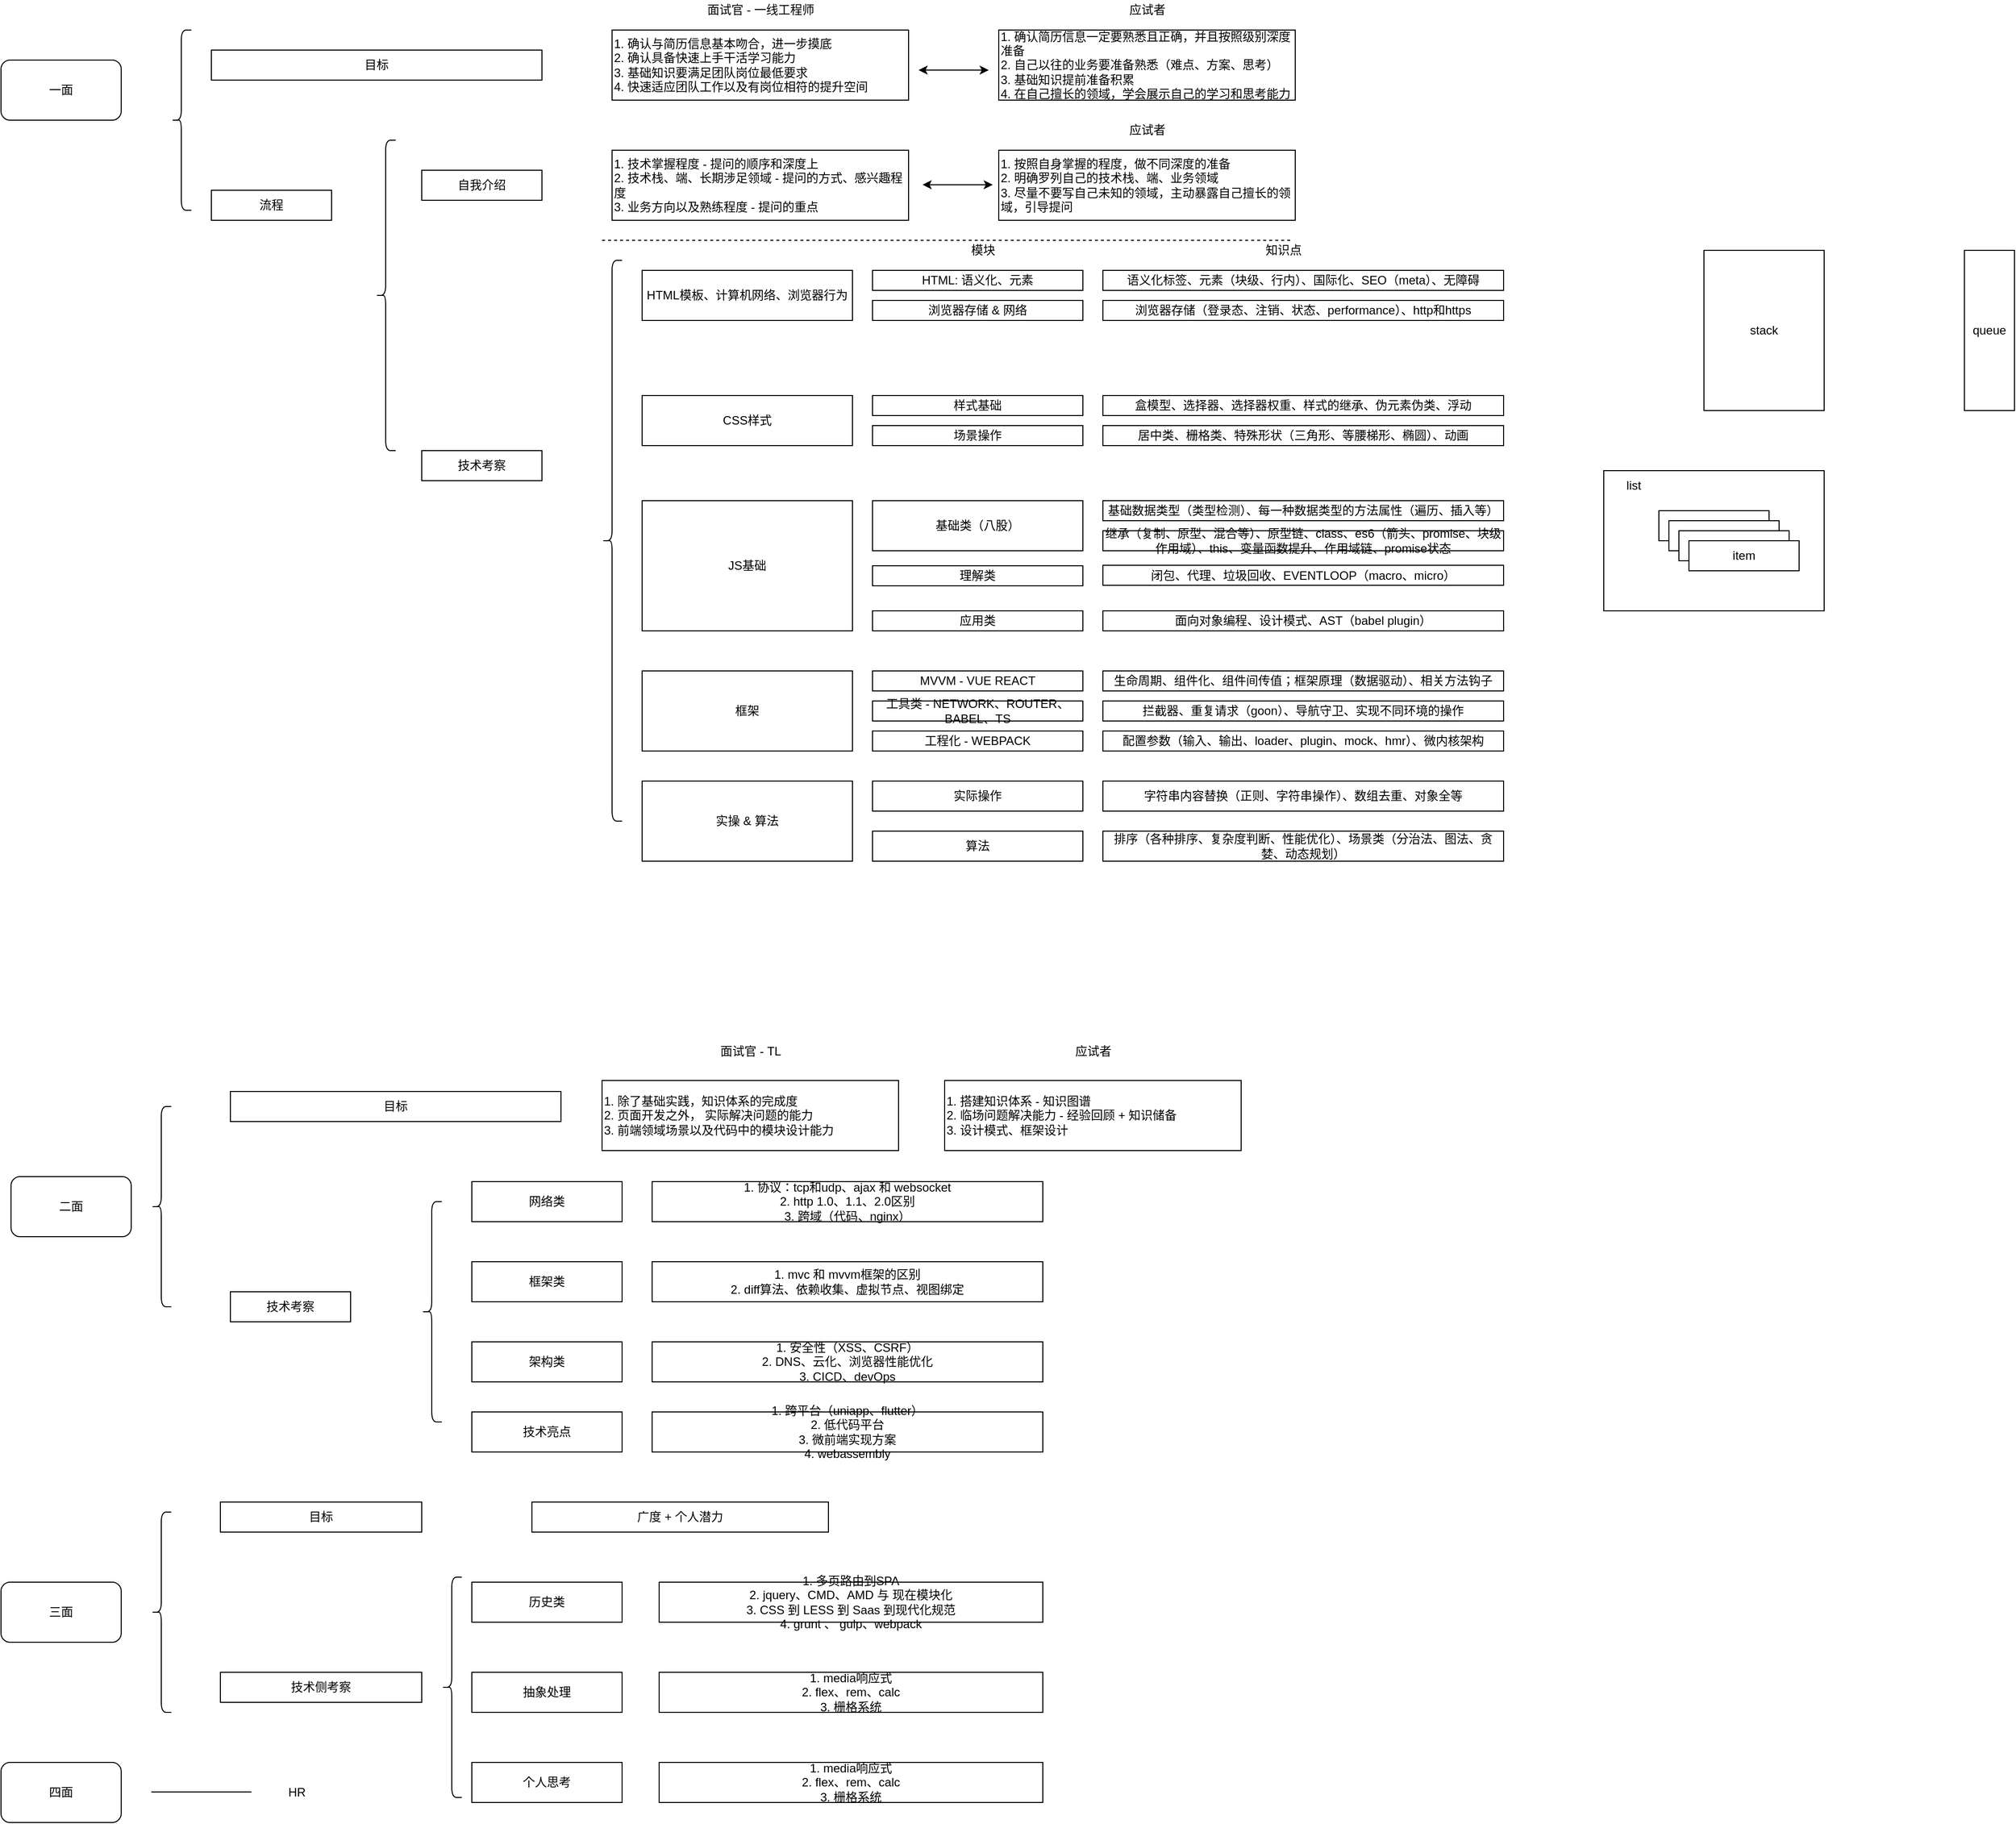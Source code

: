 <mxfile version="15.7.3" type="device"><diagram id="p06JmQwLWVuo1u5rx44R" name="Page-1"><mxGraphModel dx="3130" dy="2360" grid="1" gridSize="10" guides="1" tooltips="1" connect="1" arrows="1" fold="1" page="1" pageScale="1" pageWidth="827" pageHeight="1169" math="0" shadow="0"><root><mxCell id="0"/><mxCell id="1" parent="0"/><mxCell id="lCfxqL49sZ5fmZBeYw6F-1" value="一面" style="rounded=1;whiteSpace=wrap;html=1;" vertex="1" parent="1"><mxGeometry x="20" y="80" width="120" height="60" as="geometry"/></mxCell><mxCell id="lCfxqL49sZ5fmZBeYw6F-2" value="二面" style="rounded=1;whiteSpace=wrap;html=1;" vertex="1" parent="1"><mxGeometry x="30" y="1195" width="120" height="60" as="geometry"/></mxCell><mxCell id="lCfxqL49sZ5fmZBeYw6F-3" value="三面" style="rounded=1;whiteSpace=wrap;html=1;" vertex="1" parent="1"><mxGeometry x="20" y="1600" width="120" height="60" as="geometry"/></mxCell><mxCell id="lCfxqL49sZ5fmZBeYw6F-4" value="四面" style="rounded=1;whiteSpace=wrap;html=1;" vertex="1" parent="1"><mxGeometry x="20" y="1780" width="120" height="60" as="geometry"/></mxCell><mxCell id="lCfxqL49sZ5fmZBeYw6F-5" value="" style="endArrow=none;html=1;rounded=0;" edge="1" parent="1"><mxGeometry width="50" height="50" relative="1" as="geometry"><mxPoint x="170" y="1809.5" as="sourcePoint"/><mxPoint x="270" y="1809.5" as="targetPoint"/></mxGeometry></mxCell><mxCell id="lCfxqL49sZ5fmZBeYw6F-6" value="HR" style="text;html=1;align=center;verticalAlign=middle;resizable=0;points=[];autosize=1;strokeColor=none;fillColor=none;" vertex="1" parent="1"><mxGeometry x="300" y="1800" width="30" height="20" as="geometry"/></mxCell><mxCell id="lCfxqL49sZ5fmZBeYw6F-7" value="面试官 - 一线工程师" style="text;html=1;align=center;verticalAlign=middle;resizable=0;points=[];autosize=1;strokeColor=none;fillColor=none;" vertex="1" parent="1"><mxGeometry x="718" y="20" width="120" height="20" as="geometry"/></mxCell><mxCell id="lCfxqL49sZ5fmZBeYw6F-8" value="" style="shape=curlyBracket;whiteSpace=wrap;html=1;rounded=1;" vertex="1" parent="1"><mxGeometry x="190" y="50" width="20" height="180" as="geometry"/></mxCell><mxCell id="lCfxqL49sZ5fmZBeYw6F-9" value="目标" style="whiteSpace=wrap;html=1;" vertex="1" parent="1"><mxGeometry x="230" y="70" width="330" height="30" as="geometry"/></mxCell><mxCell id="lCfxqL49sZ5fmZBeYw6F-10" value="1. 确认与简历信息基本吻合，进一步摸底&lt;br&gt;2. 确认具备快速上手干活学习能力&lt;br&gt;3. 基础知识要满足团队岗位最低要求&lt;br&gt;4. 快速适应团队工作以及有岗位相符的提升空间" style="whiteSpace=wrap;html=1;align=left;" vertex="1" parent="1"><mxGeometry x="630" y="50" width="296" height="70" as="geometry"/></mxCell><mxCell id="lCfxqL49sZ5fmZBeYw6F-11" value="应试者" style="text;html=1;align=center;verticalAlign=middle;resizable=0;points=[];autosize=1;strokeColor=none;fillColor=none;" vertex="1" parent="1"><mxGeometry x="1139" y="20" width="50" height="20" as="geometry"/></mxCell><mxCell id="lCfxqL49sZ5fmZBeYw6F-12" value="1. 确认简历信息一定要熟悉且正确，并且按照级别深度准备&lt;br&gt;2. 自己以往的业务要准备熟悉（难点、方案、思考）&lt;br&gt;3. 基础知识提前准备积累&lt;br&gt;4. 在自己擅长的领域，学会展示自己的学习和思考能力" style="whiteSpace=wrap;html=1;align=left;" vertex="1" parent="1"><mxGeometry x="1016" y="50" width="296" height="70" as="geometry"/></mxCell><mxCell id="lCfxqL49sZ5fmZBeYw6F-13" value="" style="endArrow=classic;startArrow=classic;html=1;rounded=0;" edge="1" parent="1"><mxGeometry width="50" height="50" relative="1" as="geometry"><mxPoint x="936" y="90" as="sourcePoint"/><mxPoint x="1006" y="90" as="targetPoint"/></mxGeometry></mxCell><mxCell id="lCfxqL49sZ5fmZBeYw6F-14" value="流程" style="whiteSpace=wrap;html=1;" vertex="1" parent="1"><mxGeometry x="230" y="210" width="120" height="30" as="geometry"/></mxCell><mxCell id="lCfxqL49sZ5fmZBeYw6F-15" value="" style="shape=curlyBracket;whiteSpace=wrap;html=1;rounded=1;align=left;" vertex="1" parent="1"><mxGeometry x="394" y="160" width="20" height="310" as="geometry"/></mxCell><mxCell id="lCfxqL49sZ5fmZBeYw6F-16" value="自我介绍" style="rounded=0;whiteSpace=wrap;html=1;align=center;" vertex="1" parent="1"><mxGeometry x="440" y="190" width="120" height="30" as="geometry"/></mxCell><mxCell id="lCfxqL49sZ5fmZBeYw6F-17" value="1. 技术掌握程度 - 提问的顺序和深度上&lt;br&gt;2. 技术栈、端、长期涉足领域 - 提问的方式、感兴趣程度&lt;br&gt;3. 业务方向以及熟练程度 - 提问的重点" style="whiteSpace=wrap;html=1;align=left;" vertex="1" parent="1"><mxGeometry x="630" y="170" width="296" height="70" as="geometry"/></mxCell><mxCell id="lCfxqL49sZ5fmZBeYw6F-18" value="" style="endArrow=classic;startArrow=classic;html=1;rounded=0;" edge="1" parent="1"><mxGeometry width="50" height="50" relative="1" as="geometry"><mxPoint x="940" y="204.5" as="sourcePoint"/><mxPoint x="1010" y="204.5" as="targetPoint"/></mxGeometry></mxCell><mxCell id="lCfxqL49sZ5fmZBeYw6F-19" value="应试者" style="text;html=1;align=center;verticalAlign=middle;resizable=0;points=[];autosize=1;strokeColor=none;fillColor=none;" vertex="1" parent="1"><mxGeometry x="1139" y="140" width="50" height="20" as="geometry"/></mxCell><mxCell id="lCfxqL49sZ5fmZBeYw6F-20" value="1. 按照自身掌握的程度，做不同深度的准备&lt;br&gt;2. 明确罗列自己的技术栈、端、业务领域&lt;br&gt;3. 尽量不要写自己未知的领域，主动暴露自己擅长的领域，引导提问" style="whiteSpace=wrap;html=1;align=left;" vertex="1" parent="1"><mxGeometry x="1016" y="170" width="296" height="70" as="geometry"/></mxCell><mxCell id="lCfxqL49sZ5fmZBeYw6F-21" value="" style="endArrow=none;dashed=1;html=1;rounded=0;" edge="1" parent="1"><mxGeometry width="50" height="50" relative="1" as="geometry"><mxPoint x="620" y="260" as="sourcePoint"/><mxPoint x="1310" y="260" as="targetPoint"/></mxGeometry></mxCell><mxCell id="lCfxqL49sZ5fmZBeYw6F-22" value="技术考察" style="rounded=0;whiteSpace=wrap;html=1;align=center;" vertex="1" parent="1"><mxGeometry x="440" y="470" width="120" height="30" as="geometry"/></mxCell><mxCell id="lCfxqL49sZ5fmZBeYw6F-23" value="" style="shape=curlyBracket;whiteSpace=wrap;html=1;rounded=1;align=center;" vertex="1" parent="1"><mxGeometry x="620" y="280" width="20" height="560" as="geometry"/></mxCell><mxCell id="lCfxqL49sZ5fmZBeYw6F-24" value="HTML模板、计算机网络、浏览器行为" style="rounded=0;whiteSpace=wrap;html=1;align=center;" vertex="1" parent="1"><mxGeometry x="660" y="290" width="210" height="50" as="geometry"/></mxCell><mxCell id="lCfxqL49sZ5fmZBeYw6F-25" value="HTML: 语义化、元素" style="rounded=0;whiteSpace=wrap;html=1;align=center;" vertex="1" parent="1"><mxGeometry x="890" y="290" width="210" height="20" as="geometry"/></mxCell><mxCell id="lCfxqL49sZ5fmZBeYw6F-26" value="模块" style="text;html=1;align=center;verticalAlign=middle;resizable=0;points=[];autosize=1;strokeColor=none;fillColor=none;" vertex="1" parent="1"><mxGeometry x="980" y="260" width="40" height="20" as="geometry"/></mxCell><mxCell id="lCfxqL49sZ5fmZBeYw6F-27" value="知识点" style="text;html=1;align=center;verticalAlign=middle;resizable=0;points=[];autosize=1;strokeColor=none;fillColor=none;" vertex="1" parent="1"><mxGeometry x="1275" y="260" width="50" height="20" as="geometry"/></mxCell><mxCell id="lCfxqL49sZ5fmZBeYw6F-28" value="语义化标签、元素（块级、行内）、国际化、SEO（meta）、无障碍" style="rounded=0;whiteSpace=wrap;html=1;align=center;" vertex="1" parent="1"><mxGeometry x="1120" y="290" width="400" height="20" as="geometry"/></mxCell><mxCell id="lCfxqL49sZ5fmZBeYw6F-29" value="浏览器存储 &amp;amp; 网络" style="rounded=0;whiteSpace=wrap;html=1;align=center;" vertex="1" parent="1"><mxGeometry x="890" y="320" width="210" height="20" as="geometry"/></mxCell><mxCell id="lCfxqL49sZ5fmZBeYw6F-30" value="浏览器存储（登录态、注销、状态、performance）、http和https" style="rounded=0;whiteSpace=wrap;html=1;align=center;" vertex="1" parent="1"><mxGeometry x="1120" y="320" width="400" height="20" as="geometry"/></mxCell><mxCell id="lCfxqL49sZ5fmZBeYw6F-31" value="CSS样式" style="rounded=0;whiteSpace=wrap;html=1;align=center;" vertex="1" parent="1"><mxGeometry x="660" y="415" width="210" height="50" as="geometry"/></mxCell><mxCell id="lCfxqL49sZ5fmZBeYw6F-32" value="样式基础" style="rounded=0;whiteSpace=wrap;html=1;align=center;" vertex="1" parent="1"><mxGeometry x="890" y="415" width="210" height="20" as="geometry"/></mxCell><mxCell id="lCfxqL49sZ5fmZBeYw6F-33" value="样式基础" style="rounded=0;whiteSpace=wrap;html=1;align=center;" vertex="1" parent="1"><mxGeometry x="890" y="415" width="210" height="20" as="geometry"/></mxCell><mxCell id="lCfxqL49sZ5fmZBeYw6F-34" value="盒模型、选择器、选择器权重、样式的继承、伪元素伪类、浮动" style="rounded=0;whiteSpace=wrap;html=1;align=center;" vertex="1" parent="1"><mxGeometry x="1120" y="415" width="400" height="20" as="geometry"/></mxCell><mxCell id="lCfxqL49sZ5fmZBeYw6F-35" value="场景操作" style="rounded=0;whiteSpace=wrap;html=1;align=center;" vertex="1" parent="1"><mxGeometry x="890" y="445" width="210" height="20" as="geometry"/></mxCell><mxCell id="lCfxqL49sZ5fmZBeYw6F-36" value="居中类、栅格类、特殊形状（三角形、等腰梯形、椭圆）、动画" style="rounded=0;whiteSpace=wrap;html=1;align=center;" vertex="1" parent="1"><mxGeometry x="1120" y="445" width="400" height="20" as="geometry"/></mxCell><mxCell id="lCfxqL49sZ5fmZBeYw6F-37" value="JS基础" style="rounded=0;whiteSpace=wrap;html=1;align=center;" vertex="1" parent="1"><mxGeometry x="660" y="520" width="210" height="130" as="geometry"/></mxCell><mxCell id="lCfxqL49sZ5fmZBeYw6F-38" value="基础类（八股）" style="rounded=0;whiteSpace=wrap;html=1;align=center;" vertex="1" parent="1"><mxGeometry x="890" y="520" width="210" height="50" as="geometry"/></mxCell><mxCell id="lCfxqL49sZ5fmZBeYw6F-40" value="基础数据类型（类型检测）、每一种数据类型的方法属性（遍历、插入等）" style="rounded=0;whiteSpace=wrap;html=1;align=center;" vertex="1" parent="1"><mxGeometry x="1120" y="520" width="400" height="20" as="geometry"/></mxCell><mxCell id="lCfxqL49sZ5fmZBeYw6F-41" value="继承（复制、原型、混合等）、原型链、class、es6（箭头、promise、块级作用域）、this、变量函数提升、作用域链、promise状态" style="rounded=0;whiteSpace=wrap;html=1;align=center;" vertex="1" parent="1"><mxGeometry x="1120" y="550" width="400" height="20" as="geometry"/></mxCell><mxCell id="lCfxqL49sZ5fmZBeYw6F-42" value="理解类" style="rounded=0;whiteSpace=wrap;html=1;align=center;" vertex="1" parent="1"><mxGeometry x="890" y="585" width="210" height="20" as="geometry"/></mxCell><mxCell id="lCfxqL49sZ5fmZBeYw6F-43" value="闭包、代理、垃圾回收、EVENTLOOP（macro、micro）" style="rounded=0;whiteSpace=wrap;html=1;align=center;" vertex="1" parent="1"><mxGeometry x="1120" y="584.5" width="400" height="20" as="geometry"/></mxCell><mxCell id="lCfxqL49sZ5fmZBeYw6F-44" value="" style="rounded=0;whiteSpace=wrap;html=1;align=center;" vertex="1" parent="1"><mxGeometry x="1620" y="490" width="220" height="140" as="geometry"/></mxCell><mxCell id="lCfxqL49sZ5fmZBeYw6F-45" value="" style="rounded=0;whiteSpace=wrap;html=1;align=center;" vertex="1" parent="1"><mxGeometry x="1675" y="530" width="110" height="30" as="geometry"/></mxCell><mxCell id="lCfxqL49sZ5fmZBeYw6F-46" value="" style="rounded=0;whiteSpace=wrap;html=1;align=center;" vertex="1" parent="1"><mxGeometry x="1685" y="540" width="110" height="30" as="geometry"/></mxCell><mxCell id="lCfxqL49sZ5fmZBeYw6F-47" value="" style="rounded=0;whiteSpace=wrap;html=1;align=center;" vertex="1" parent="1"><mxGeometry x="1695" y="550" width="110" height="30" as="geometry"/></mxCell><mxCell id="lCfxqL49sZ5fmZBeYw6F-48" value="item" style="rounded=0;whiteSpace=wrap;html=1;align=center;" vertex="1" parent="1"><mxGeometry x="1705" y="560" width="110" height="30" as="geometry"/></mxCell><mxCell id="lCfxqL49sZ5fmZBeYw6F-49" value="list" style="text;html=1;strokeColor=none;fillColor=none;align=center;verticalAlign=middle;whiteSpace=wrap;rounded=0;" vertex="1" parent="1"><mxGeometry x="1620" y="490" width="60" height="30" as="geometry"/></mxCell><mxCell id="lCfxqL49sZ5fmZBeYw6F-51" value="stack" style="rounded=0;whiteSpace=wrap;html=1;align=center;" vertex="1" parent="1"><mxGeometry x="1720" y="270" width="120" height="160" as="geometry"/></mxCell><mxCell id="lCfxqL49sZ5fmZBeYw6F-52" value="queue" style="rounded=0;whiteSpace=wrap;html=1;align=center;" vertex="1" parent="1"><mxGeometry x="1980" y="270" width="50" height="160" as="geometry"/></mxCell><mxCell id="lCfxqL49sZ5fmZBeYw6F-53" value="应用类" style="rounded=0;whiteSpace=wrap;html=1;align=center;" vertex="1" parent="1"><mxGeometry x="890" y="630" width="210" height="20" as="geometry"/></mxCell><mxCell id="lCfxqL49sZ5fmZBeYw6F-54" value="面向对象编程、设计模式、AST（babel plugin）" style="rounded=0;whiteSpace=wrap;html=1;align=center;" vertex="1" parent="1"><mxGeometry x="1120" y="630" width="400" height="20" as="geometry"/></mxCell><mxCell id="lCfxqL49sZ5fmZBeYw6F-55" value="框架" style="rounded=0;whiteSpace=wrap;html=1;align=center;" vertex="1" parent="1"><mxGeometry x="660" y="690" width="210" height="80" as="geometry"/></mxCell><mxCell id="lCfxqL49sZ5fmZBeYw6F-56" value="MVVM - VUE REACT" style="rounded=0;whiteSpace=wrap;html=1;align=center;" vertex="1" parent="1"><mxGeometry x="890" y="690" width="210" height="20" as="geometry"/></mxCell><mxCell id="lCfxqL49sZ5fmZBeYw6F-57" value="生命周期、组件化、组件间传值；框架原理（数据驱动）、相关方法钩子" style="rounded=0;whiteSpace=wrap;html=1;align=center;" vertex="1" parent="1"><mxGeometry x="1120" y="690" width="400" height="20" as="geometry"/></mxCell><mxCell id="lCfxqL49sZ5fmZBeYw6F-58" value="工具类 - NETWORK、ROUTER、BABEL、TS" style="rounded=0;whiteSpace=wrap;html=1;align=center;" vertex="1" parent="1"><mxGeometry x="890" y="720" width="210" height="20" as="geometry"/></mxCell><mxCell id="lCfxqL49sZ5fmZBeYw6F-59" value="拦截器、重复请求（goon）、导航守卫、实现不同环境的操作" style="rounded=0;whiteSpace=wrap;html=1;align=center;" vertex="1" parent="1"><mxGeometry x="1120" y="720" width="400" height="20" as="geometry"/></mxCell><mxCell id="lCfxqL49sZ5fmZBeYw6F-60" value="工程化 - WEBPACK" style="rounded=0;whiteSpace=wrap;html=1;align=center;" vertex="1" parent="1"><mxGeometry x="890" y="750" width="210" height="20" as="geometry"/></mxCell><mxCell id="lCfxqL49sZ5fmZBeYw6F-61" value="配置参数（输入、输出、loader、plugin、mock、hmr）、微内核架构" style="rounded=0;whiteSpace=wrap;html=1;align=center;" vertex="1" parent="1"><mxGeometry x="1120" y="750" width="400" height="20" as="geometry"/></mxCell><mxCell id="lCfxqL49sZ5fmZBeYw6F-62" value="实操 &amp;amp; 算法" style="rounded=0;whiteSpace=wrap;html=1;align=center;" vertex="1" parent="1"><mxGeometry x="660" y="800" width="210" height="80" as="geometry"/></mxCell><mxCell id="lCfxqL49sZ5fmZBeYw6F-63" value="实际操作" style="rounded=0;whiteSpace=wrap;html=1;align=center;" vertex="1" parent="1"><mxGeometry x="890" y="800" width="210" height="30" as="geometry"/></mxCell><mxCell id="lCfxqL49sZ5fmZBeYw6F-64" value="算法" style="rounded=0;whiteSpace=wrap;html=1;align=center;" vertex="1" parent="1"><mxGeometry x="890" y="850" width="210" height="30" as="geometry"/></mxCell><mxCell id="lCfxqL49sZ5fmZBeYw6F-65" value="字符串内容替换（正则、字符串操作）、数组去重、对象全等" style="rounded=0;whiteSpace=wrap;html=1;align=center;" vertex="1" parent="1"><mxGeometry x="1120" y="800" width="400" height="30" as="geometry"/></mxCell><mxCell id="lCfxqL49sZ5fmZBeYw6F-66" value="排序（各种排序、复杂度判断、性能优化）、场景类（分治法、图法、贪婪、动态规划）" style="rounded=0;whiteSpace=wrap;html=1;align=center;" vertex="1" parent="1"><mxGeometry x="1120" y="850" width="400" height="30" as="geometry"/></mxCell><mxCell id="lCfxqL49sZ5fmZBeYw6F-67" value="" style="shape=curlyBracket;whiteSpace=wrap;html=1;rounded=1;align=center;" vertex="1" parent="1"><mxGeometry x="170" y="1125" width="20" height="200" as="geometry"/></mxCell><mxCell id="lCfxqL49sZ5fmZBeYw6F-68" value="目标" style="whiteSpace=wrap;html=1;" vertex="1" parent="1"><mxGeometry x="249" y="1110" width="330" height="30" as="geometry"/></mxCell><mxCell id="lCfxqL49sZ5fmZBeYw6F-69" value="面试官 - TL" style="text;html=1;align=center;verticalAlign=middle;resizable=0;points=[];autosize=1;strokeColor=none;fillColor=none;" vertex="1" parent="1"><mxGeometry x="728" y="1060" width="80" height="20" as="geometry"/></mxCell><mxCell id="lCfxqL49sZ5fmZBeYw6F-70" value="1. 除了基础实践，知识体系的完成度&lt;br&gt;2. 页面开发之外， 实际解决问题的能力&lt;br&gt;3. 前端领域场景以及代码中的模块设计能力" style="whiteSpace=wrap;html=1;align=left;" vertex="1" parent="1"><mxGeometry x="620" y="1099" width="296" height="70" as="geometry"/></mxCell><mxCell id="lCfxqL49sZ5fmZBeYw6F-71" value="应试者" style="text;html=1;align=center;verticalAlign=middle;resizable=0;points=[];autosize=1;strokeColor=none;fillColor=none;" vertex="1" parent="1"><mxGeometry x="1085" y="1060" width="50" height="20" as="geometry"/></mxCell><mxCell id="lCfxqL49sZ5fmZBeYw6F-72" value="1. 搭建知识体系 - 知识图谱&lt;br&gt;2. 临场问题解决能力 - 经验回顾 + 知识储备&lt;br&gt;3. 设计模式、框架设计" style="whiteSpace=wrap;html=1;align=left;" vertex="1" parent="1"><mxGeometry x="962" y="1099" width="296" height="70" as="geometry"/></mxCell><mxCell id="lCfxqL49sZ5fmZBeYw6F-73" value="技术考察" style="rounded=0;whiteSpace=wrap;html=1;align=center;" vertex="1" parent="1"><mxGeometry x="249" y="1310" width="120" height="30" as="geometry"/></mxCell><mxCell id="lCfxqL49sZ5fmZBeYw6F-74" value="" style="shape=curlyBracket;whiteSpace=wrap;html=1;rounded=1;align=center;" vertex="1" parent="1"><mxGeometry x="440" y="1220" width="20" height="220" as="geometry"/></mxCell><mxCell id="lCfxqL49sZ5fmZBeYw6F-75" value="网络类" style="whiteSpace=wrap;html=1;align=center;" vertex="1" parent="1"><mxGeometry x="490" y="1200" width="150" height="40" as="geometry"/></mxCell><mxCell id="lCfxqL49sZ5fmZBeYw6F-76" value="框架类" style="whiteSpace=wrap;html=1;align=center;" vertex="1" parent="1"><mxGeometry x="490" y="1280" width="150" height="40" as="geometry"/></mxCell><mxCell id="lCfxqL49sZ5fmZBeYw6F-77" value="架构类" style="whiteSpace=wrap;html=1;align=center;" vertex="1" parent="1"><mxGeometry x="490" y="1360" width="150" height="40" as="geometry"/></mxCell><mxCell id="lCfxqL49sZ5fmZBeYw6F-78" value="技术亮点" style="whiteSpace=wrap;html=1;align=center;" vertex="1" parent="1"><mxGeometry x="490" y="1430" width="150" height="40" as="geometry"/></mxCell><mxCell id="lCfxqL49sZ5fmZBeYw6F-79" value="1. 协议：tcp和udp、ajax 和 websocket&lt;br&gt;2. http 1.0、1.1、2.0区别&lt;br&gt;3. 跨域（代码、nginx）" style="whiteSpace=wrap;html=1;align=center;" vertex="1" parent="1"><mxGeometry x="670" y="1200" width="390" height="40" as="geometry"/></mxCell><mxCell id="lCfxqL49sZ5fmZBeYw6F-80" value="1. mvc 和 mvvm框架的区别&lt;br&gt;2. diff算法、依赖收集、虚拟节点、视图绑定" style="whiteSpace=wrap;html=1;align=center;" vertex="1" parent="1"><mxGeometry x="670" y="1280" width="390" height="40" as="geometry"/></mxCell><mxCell id="lCfxqL49sZ5fmZBeYw6F-81" value="1. 安全性（XSS、CSRF）&lt;br&gt;2. DNS、云化、浏览器性能优化&lt;br&gt;3. CICD、devOps" style="whiteSpace=wrap;html=1;align=center;" vertex="1" parent="1"><mxGeometry x="670" y="1360" width="390" height="40" as="geometry"/></mxCell><mxCell id="lCfxqL49sZ5fmZBeYw6F-82" value="1. 跨平台（uniapp、flutter）&lt;br&gt;2. 低代码平台&lt;br&gt;3. 微前端实现方案&lt;br&gt;4. webassembly" style="whiteSpace=wrap;html=1;align=center;" vertex="1" parent="1"><mxGeometry x="670" y="1430" width="390" height="40" as="geometry"/></mxCell><mxCell id="lCfxqL49sZ5fmZBeYw6F-83" value="" style="shape=curlyBracket;whiteSpace=wrap;html=1;rounded=1;align=center;" vertex="1" parent="1"><mxGeometry x="170" y="1530" width="20" height="200" as="geometry"/></mxCell><mxCell id="lCfxqL49sZ5fmZBeYw6F-84" value="目标" style="whiteSpace=wrap;html=1;" vertex="1" parent="1"><mxGeometry x="239" y="1520" width="201" height="30" as="geometry"/></mxCell><mxCell id="lCfxqL49sZ5fmZBeYw6F-85" value="广度 + 个人潜力" style="whiteSpace=wrap;html=1;align=center;" vertex="1" parent="1"><mxGeometry x="550" y="1520" width="296" height="30" as="geometry"/></mxCell><mxCell id="lCfxqL49sZ5fmZBeYw6F-86" value="技术侧考察" style="whiteSpace=wrap;html=1;" vertex="1" parent="1"><mxGeometry x="239" y="1690" width="201" height="30" as="geometry"/></mxCell><mxCell id="lCfxqL49sZ5fmZBeYw6F-87" value="" style="shape=curlyBracket;whiteSpace=wrap;html=1;rounded=1;align=center;" vertex="1" parent="1"><mxGeometry x="460" y="1595" width="20" height="220" as="geometry"/></mxCell><mxCell id="lCfxqL49sZ5fmZBeYw6F-88" value="历史类" style="whiteSpace=wrap;html=1;align=center;" vertex="1" parent="1"><mxGeometry x="490" y="1600" width="150" height="40" as="geometry"/></mxCell><mxCell id="lCfxqL49sZ5fmZBeYw6F-89" value="1. 多页路由到SPA&lt;br&gt;2. jquery、CMD、AMD 与 现在模块化&lt;br&gt;3. CSS 到 LESS 到 Saas 到现代化规范&lt;br&gt;4. grunt 、 gulp、webpack" style="whiteSpace=wrap;html=1;align=center;" vertex="1" parent="1"><mxGeometry x="677" y="1600" width="383" height="40" as="geometry"/></mxCell><mxCell id="lCfxqL49sZ5fmZBeYw6F-90" value="抽象处理" style="whiteSpace=wrap;html=1;align=center;" vertex="1" parent="1"><mxGeometry x="490" y="1690" width="150" height="40" as="geometry"/></mxCell><mxCell id="lCfxqL49sZ5fmZBeYw6F-91" value="1. media响应式&lt;br&gt;2. flex、rem、calc&lt;br&gt;3. 栅格系统" style="whiteSpace=wrap;html=1;align=center;" vertex="1" parent="1"><mxGeometry x="677" y="1690" width="383" height="40" as="geometry"/></mxCell><mxCell id="lCfxqL49sZ5fmZBeYw6F-92" value="个人思考" style="whiteSpace=wrap;html=1;align=center;" vertex="1" parent="1"><mxGeometry x="490" y="1780" width="150" height="40" as="geometry"/></mxCell><mxCell id="lCfxqL49sZ5fmZBeYw6F-93" value="1. media响应式&lt;br&gt;2. flex、rem、calc&lt;br&gt;3. 栅格系统" style="whiteSpace=wrap;html=1;align=center;" vertex="1" parent="1"><mxGeometry x="677" y="1780" width="383" height="40" as="geometry"/></mxCell></root></mxGraphModel></diagram></mxfile>
